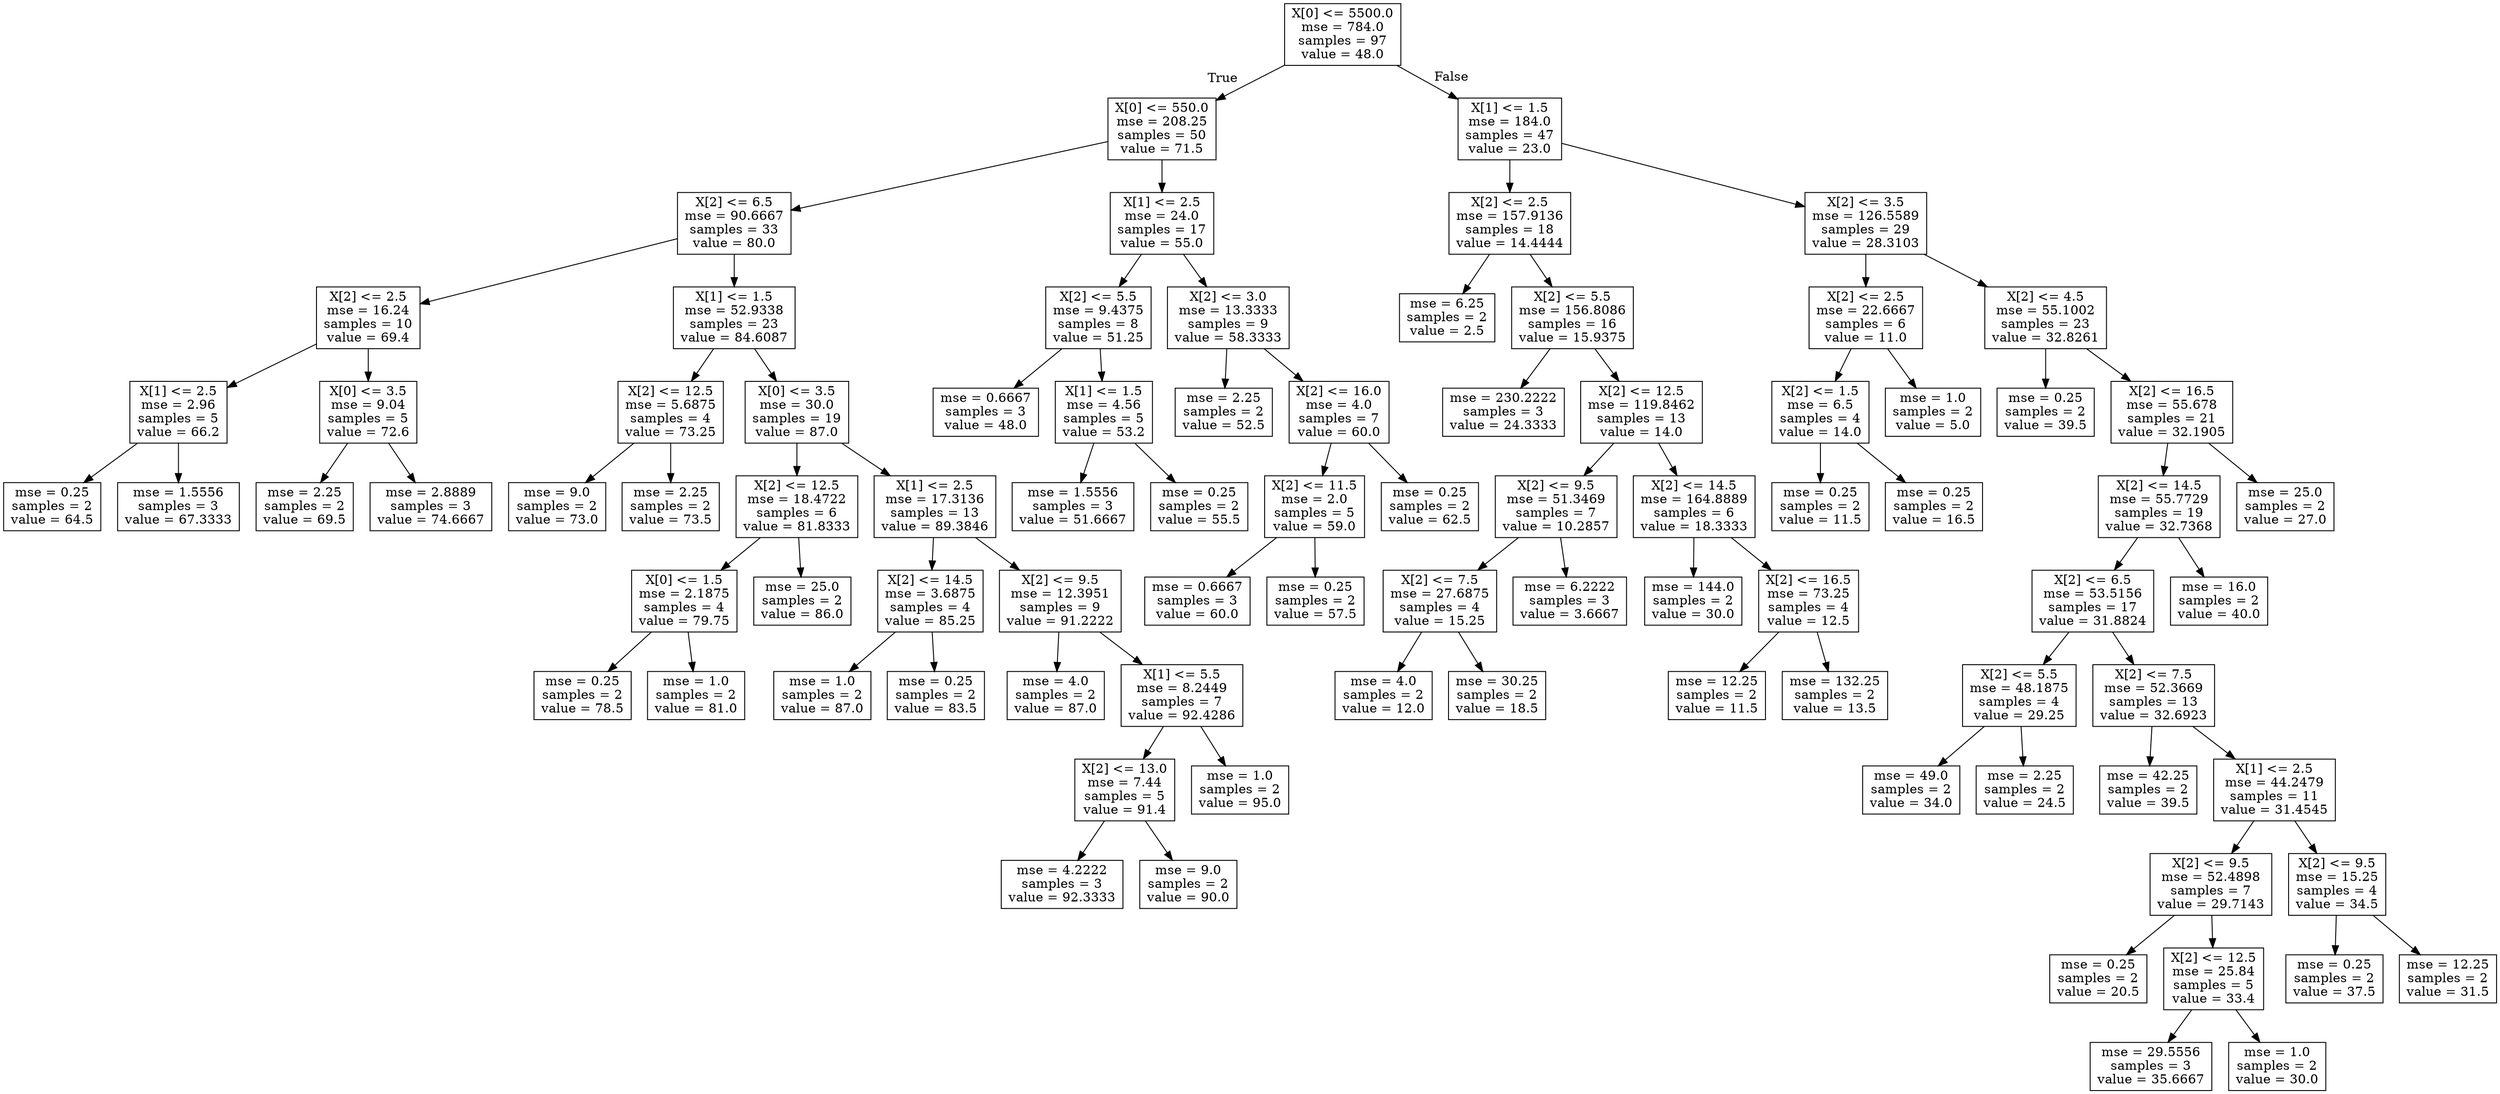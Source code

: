 digraph Tree {
node [shape=box] ;
0 [label="X[0] <= 5500.0\nmse = 784.0\nsamples = 97\nvalue = 48.0"] ;
1 [label="X[0] <= 550.0\nmse = 208.25\nsamples = 50\nvalue = 71.5"] ;
0 -> 1 [labeldistance=2.5, labelangle=45, headlabel="True"] ;
2 [label="X[2] <= 6.5\nmse = 90.6667\nsamples = 33\nvalue = 80.0"] ;
1 -> 2 ;
3 [label="X[2] <= 2.5\nmse = 16.24\nsamples = 10\nvalue = 69.4"] ;
2 -> 3 ;
4 [label="X[1] <= 2.5\nmse = 2.96\nsamples = 5\nvalue = 66.2"] ;
3 -> 4 ;
5 [label="mse = 0.25\nsamples = 2\nvalue = 64.5"] ;
4 -> 5 ;
6 [label="mse = 1.5556\nsamples = 3\nvalue = 67.3333"] ;
4 -> 6 ;
7 [label="X[0] <= 3.5\nmse = 9.04\nsamples = 5\nvalue = 72.6"] ;
3 -> 7 ;
8 [label="mse = 2.25\nsamples = 2\nvalue = 69.5"] ;
7 -> 8 ;
9 [label="mse = 2.8889\nsamples = 3\nvalue = 74.6667"] ;
7 -> 9 ;
10 [label="X[1] <= 1.5\nmse = 52.9338\nsamples = 23\nvalue = 84.6087"] ;
2 -> 10 ;
11 [label="X[2] <= 12.5\nmse = 5.6875\nsamples = 4\nvalue = 73.25"] ;
10 -> 11 ;
12 [label="mse = 9.0\nsamples = 2\nvalue = 73.0"] ;
11 -> 12 ;
13 [label="mse = 2.25\nsamples = 2\nvalue = 73.5"] ;
11 -> 13 ;
14 [label="X[0] <= 3.5\nmse = 30.0\nsamples = 19\nvalue = 87.0"] ;
10 -> 14 ;
15 [label="X[2] <= 12.5\nmse = 18.4722\nsamples = 6\nvalue = 81.8333"] ;
14 -> 15 ;
16 [label="X[0] <= 1.5\nmse = 2.1875\nsamples = 4\nvalue = 79.75"] ;
15 -> 16 ;
17 [label="mse = 0.25\nsamples = 2\nvalue = 78.5"] ;
16 -> 17 ;
18 [label="mse = 1.0\nsamples = 2\nvalue = 81.0"] ;
16 -> 18 ;
19 [label="mse = 25.0\nsamples = 2\nvalue = 86.0"] ;
15 -> 19 ;
20 [label="X[1] <= 2.5\nmse = 17.3136\nsamples = 13\nvalue = 89.3846"] ;
14 -> 20 ;
21 [label="X[2] <= 14.5\nmse = 3.6875\nsamples = 4\nvalue = 85.25"] ;
20 -> 21 ;
22 [label="mse = 1.0\nsamples = 2\nvalue = 87.0"] ;
21 -> 22 ;
23 [label="mse = 0.25\nsamples = 2\nvalue = 83.5"] ;
21 -> 23 ;
24 [label="X[2] <= 9.5\nmse = 12.3951\nsamples = 9\nvalue = 91.2222"] ;
20 -> 24 ;
25 [label="mse = 4.0\nsamples = 2\nvalue = 87.0"] ;
24 -> 25 ;
26 [label="X[1] <= 5.5\nmse = 8.2449\nsamples = 7\nvalue = 92.4286"] ;
24 -> 26 ;
27 [label="X[2] <= 13.0\nmse = 7.44\nsamples = 5\nvalue = 91.4"] ;
26 -> 27 ;
28 [label="mse = 4.2222\nsamples = 3\nvalue = 92.3333"] ;
27 -> 28 ;
29 [label="mse = 9.0\nsamples = 2\nvalue = 90.0"] ;
27 -> 29 ;
30 [label="mse = 1.0\nsamples = 2\nvalue = 95.0"] ;
26 -> 30 ;
31 [label="X[1] <= 2.5\nmse = 24.0\nsamples = 17\nvalue = 55.0"] ;
1 -> 31 ;
32 [label="X[2] <= 5.5\nmse = 9.4375\nsamples = 8\nvalue = 51.25"] ;
31 -> 32 ;
33 [label="mse = 0.6667\nsamples = 3\nvalue = 48.0"] ;
32 -> 33 ;
34 [label="X[1] <= 1.5\nmse = 4.56\nsamples = 5\nvalue = 53.2"] ;
32 -> 34 ;
35 [label="mse = 1.5556\nsamples = 3\nvalue = 51.6667"] ;
34 -> 35 ;
36 [label="mse = 0.25\nsamples = 2\nvalue = 55.5"] ;
34 -> 36 ;
37 [label="X[2] <= 3.0\nmse = 13.3333\nsamples = 9\nvalue = 58.3333"] ;
31 -> 37 ;
38 [label="mse = 2.25\nsamples = 2\nvalue = 52.5"] ;
37 -> 38 ;
39 [label="X[2] <= 16.0\nmse = 4.0\nsamples = 7\nvalue = 60.0"] ;
37 -> 39 ;
40 [label="X[2] <= 11.5\nmse = 2.0\nsamples = 5\nvalue = 59.0"] ;
39 -> 40 ;
41 [label="mse = 0.6667\nsamples = 3\nvalue = 60.0"] ;
40 -> 41 ;
42 [label="mse = 0.25\nsamples = 2\nvalue = 57.5"] ;
40 -> 42 ;
43 [label="mse = 0.25\nsamples = 2\nvalue = 62.5"] ;
39 -> 43 ;
44 [label="X[1] <= 1.5\nmse = 184.0\nsamples = 47\nvalue = 23.0"] ;
0 -> 44 [labeldistance=2.5, labelangle=-45, headlabel="False"] ;
45 [label="X[2] <= 2.5\nmse = 157.9136\nsamples = 18\nvalue = 14.4444"] ;
44 -> 45 ;
46 [label="mse = 6.25\nsamples = 2\nvalue = 2.5"] ;
45 -> 46 ;
47 [label="X[2] <= 5.5\nmse = 156.8086\nsamples = 16\nvalue = 15.9375"] ;
45 -> 47 ;
48 [label="mse = 230.2222\nsamples = 3\nvalue = 24.3333"] ;
47 -> 48 ;
49 [label="X[2] <= 12.5\nmse = 119.8462\nsamples = 13\nvalue = 14.0"] ;
47 -> 49 ;
50 [label="X[2] <= 9.5\nmse = 51.3469\nsamples = 7\nvalue = 10.2857"] ;
49 -> 50 ;
51 [label="X[2] <= 7.5\nmse = 27.6875\nsamples = 4\nvalue = 15.25"] ;
50 -> 51 ;
52 [label="mse = 4.0\nsamples = 2\nvalue = 12.0"] ;
51 -> 52 ;
53 [label="mse = 30.25\nsamples = 2\nvalue = 18.5"] ;
51 -> 53 ;
54 [label="mse = 6.2222\nsamples = 3\nvalue = 3.6667"] ;
50 -> 54 ;
55 [label="X[2] <= 14.5\nmse = 164.8889\nsamples = 6\nvalue = 18.3333"] ;
49 -> 55 ;
56 [label="mse = 144.0\nsamples = 2\nvalue = 30.0"] ;
55 -> 56 ;
57 [label="X[2] <= 16.5\nmse = 73.25\nsamples = 4\nvalue = 12.5"] ;
55 -> 57 ;
58 [label="mse = 12.25\nsamples = 2\nvalue = 11.5"] ;
57 -> 58 ;
59 [label="mse = 132.25\nsamples = 2\nvalue = 13.5"] ;
57 -> 59 ;
60 [label="X[2] <= 3.5\nmse = 126.5589\nsamples = 29\nvalue = 28.3103"] ;
44 -> 60 ;
61 [label="X[2] <= 2.5\nmse = 22.6667\nsamples = 6\nvalue = 11.0"] ;
60 -> 61 ;
62 [label="X[2] <= 1.5\nmse = 6.5\nsamples = 4\nvalue = 14.0"] ;
61 -> 62 ;
63 [label="mse = 0.25\nsamples = 2\nvalue = 11.5"] ;
62 -> 63 ;
64 [label="mse = 0.25\nsamples = 2\nvalue = 16.5"] ;
62 -> 64 ;
65 [label="mse = 1.0\nsamples = 2\nvalue = 5.0"] ;
61 -> 65 ;
66 [label="X[2] <= 4.5\nmse = 55.1002\nsamples = 23\nvalue = 32.8261"] ;
60 -> 66 ;
67 [label="mse = 0.25\nsamples = 2\nvalue = 39.5"] ;
66 -> 67 ;
68 [label="X[2] <= 16.5\nmse = 55.678\nsamples = 21\nvalue = 32.1905"] ;
66 -> 68 ;
69 [label="X[2] <= 14.5\nmse = 55.7729\nsamples = 19\nvalue = 32.7368"] ;
68 -> 69 ;
70 [label="X[2] <= 6.5\nmse = 53.5156\nsamples = 17\nvalue = 31.8824"] ;
69 -> 70 ;
71 [label="X[2] <= 5.5\nmse = 48.1875\nsamples = 4\nvalue = 29.25"] ;
70 -> 71 ;
72 [label="mse = 49.0\nsamples = 2\nvalue = 34.0"] ;
71 -> 72 ;
73 [label="mse = 2.25\nsamples = 2\nvalue = 24.5"] ;
71 -> 73 ;
74 [label="X[2] <= 7.5\nmse = 52.3669\nsamples = 13\nvalue = 32.6923"] ;
70 -> 74 ;
75 [label="mse = 42.25\nsamples = 2\nvalue = 39.5"] ;
74 -> 75 ;
76 [label="X[1] <= 2.5\nmse = 44.2479\nsamples = 11\nvalue = 31.4545"] ;
74 -> 76 ;
77 [label="X[2] <= 9.5\nmse = 52.4898\nsamples = 7\nvalue = 29.7143"] ;
76 -> 77 ;
78 [label="mse = 0.25\nsamples = 2\nvalue = 20.5"] ;
77 -> 78 ;
79 [label="X[2] <= 12.5\nmse = 25.84\nsamples = 5\nvalue = 33.4"] ;
77 -> 79 ;
80 [label="mse = 29.5556\nsamples = 3\nvalue = 35.6667"] ;
79 -> 80 ;
81 [label="mse = 1.0\nsamples = 2\nvalue = 30.0"] ;
79 -> 81 ;
82 [label="X[2] <= 9.5\nmse = 15.25\nsamples = 4\nvalue = 34.5"] ;
76 -> 82 ;
83 [label="mse = 0.25\nsamples = 2\nvalue = 37.5"] ;
82 -> 83 ;
84 [label="mse = 12.25\nsamples = 2\nvalue = 31.5"] ;
82 -> 84 ;
85 [label="mse = 16.0\nsamples = 2\nvalue = 40.0"] ;
69 -> 85 ;
86 [label="mse = 25.0\nsamples = 2\nvalue = 27.0"] ;
68 -> 86 ;
}